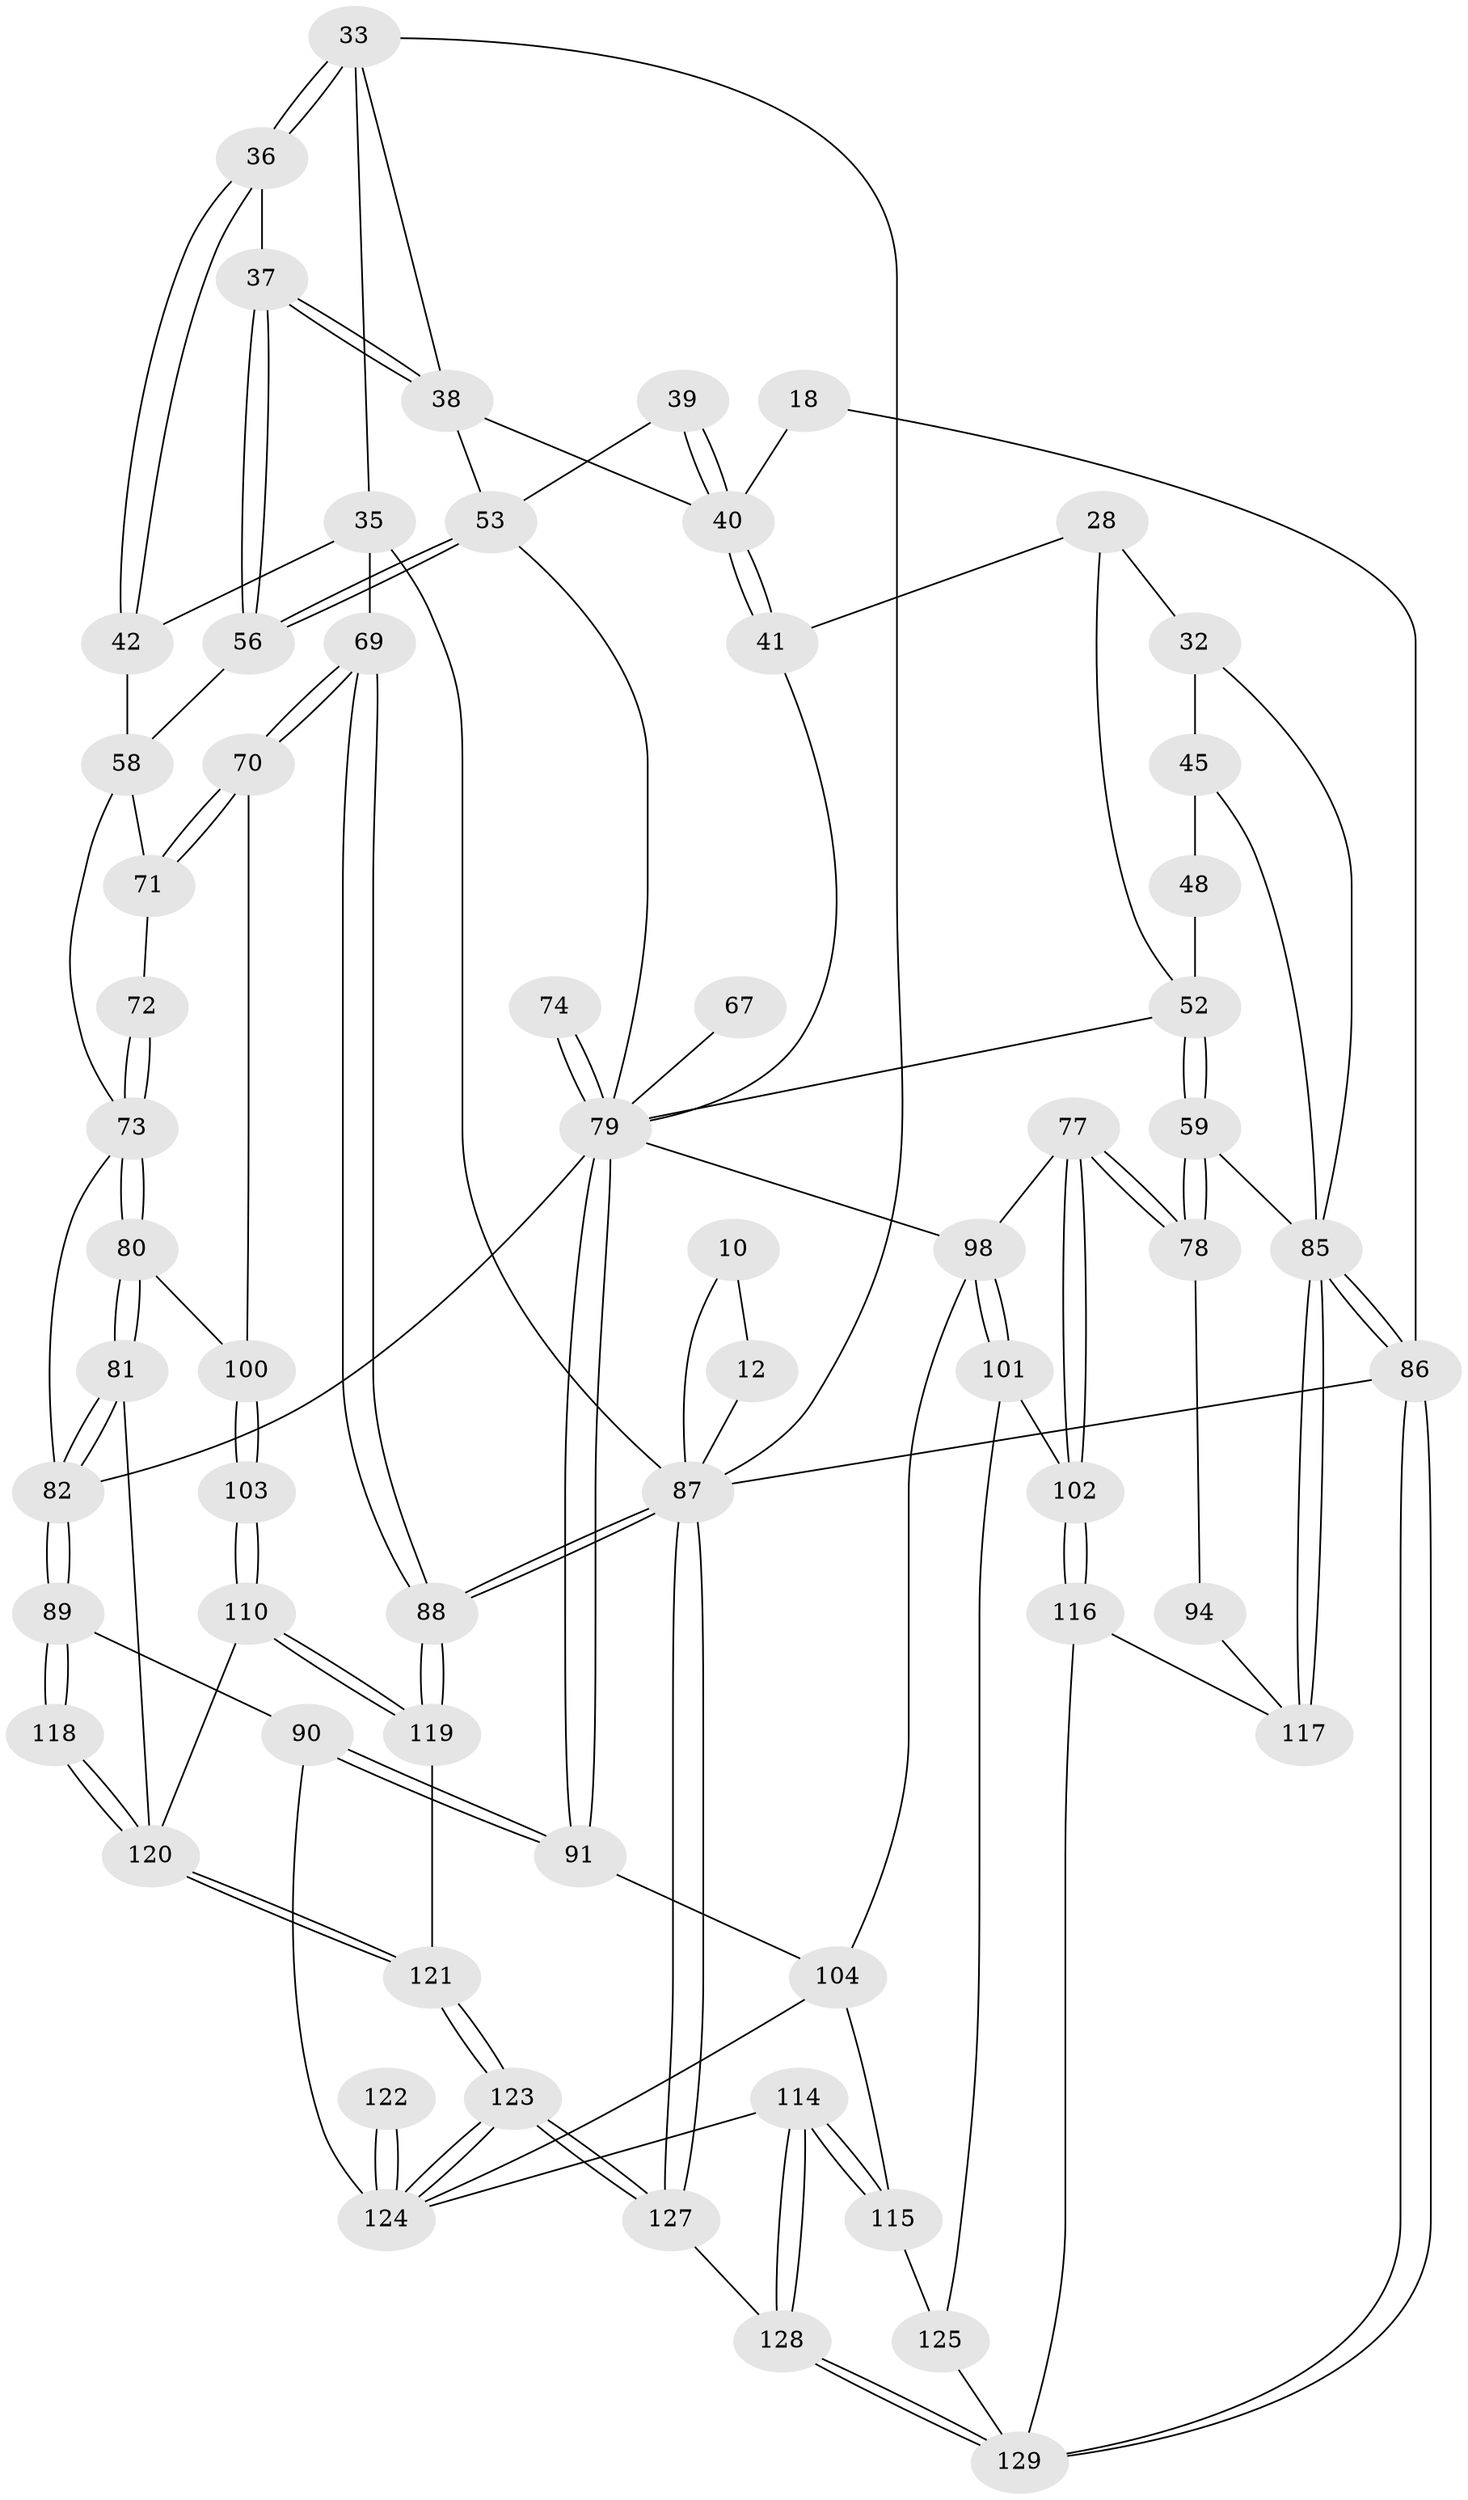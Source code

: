 // original degree distribution, {3: 0.03875968992248062, 5: 0.4883720930232558, 4: 0.2248062015503876, 6: 0.24806201550387597}
// Generated by graph-tools (version 1.1) at 2025/00/03/09/25 05:00:48]
// undirected, 64 vertices, 145 edges
graph export_dot {
graph [start="1"]
  node [color=gray90,style=filled];
  10 [pos="+0.9296877918998749+0.12445119127885304",super="+9"];
  12 [pos="+0.8527853140818549+0.12889429125886584"];
  18 [pos="+0.4231547477840246+0",super="+17"];
  28 [pos="+0.13332526599762395+0.3244489204849062",super="+21+27"];
  32 [pos="+0.12318634940164373+0.3266696398798834",super="+20"];
  33 [pos="+0.8002385668352687+0.31589595198740955",super="+29"];
  35 [pos="+1+0.40067931518028893",super="+34+15"];
  36 [pos="+0.787781054265576+0.4004829014097541"];
  37 [pos="+0.7775759229724208+0.40138801344687375"];
  38 [pos="+0.6411210651634262+0.39480010233765545",super="+30"];
  39 [pos="+0.49461388037997134+0.36015676790660356"];
  40 [pos="+0.3732197187723284+0.4368261621582989",super="+24+23+31"];
  41 [pos="+0.3692096217269162+0.44287450363207004",super="+26"];
  42 [pos="+0.8260852686522326+0.447483343099559"];
  45 [pos="+0+0.3678142884497582",super="+44"];
  48 [pos="+0.20186569996599768+0.48568622542245005"];
  52 [pos="+0.2347270162643005+0.5268658893236161",super="+47"];
  53 [pos="+0.5663421070879543+0.5205484784556336",super="+43"];
  56 [pos="+0.6478772682727288+0.5429372341421703"];
  58 [pos="+0.6682674470129709+0.5659257073655394",super="+57"];
  59 [pos="+0.16577234046056938+0.5892990153850186"];
  67 [pos="+0.4927933310299394+0.5860547323181396"];
  69 [pos="+1+0.7312632266280672"];
  70 [pos="+1+0.7201141091008373"];
  71 [pos="+0.8491978865982415+0.597481692231931"];
  72 [pos="+0.8224481682818903+0.6298008359493228"];
  73 [pos="+0.7890399048928525+0.6723664845003987",super="+63+62"];
  74 [pos="+0.4734654725862523+0.6692113375380342"];
  77 [pos="+0.21945717822330904+0.7474031223661994"];
  78 [pos="+0.20784836162241951+0.7380353523933055"];
  79 [pos="+0.5146124779969217+0.7105095499392593",super="+68+55+50+66+75"];
  80 [pos="+0.7674753362939017+0.7274544841663994"];
  81 [pos="+0.7562576776376799+0.7392558251462799"];
  82 [pos="+0.6996836360227746+0.7622470115213973",super="+64"];
  85 [pos="+0+1",super="+84"];
  86 [pos="+0+1",super="+16+8"];
  87 [pos="+1+1",super="+3+11+5+13"];
  88 [pos="+1+0.984853537990263"];
  89 [pos="+0.6672195111045234+0.7871351026155349"];
  90 [pos="+0.6557721404218176+0.7939136355296991"];
  91 [pos="+0.5146584087542407+0.71216719591716"];
  94 [pos="+0.10693598163204979+0.7851587218003921",super="+93"];
  98 [pos="+0.3900433862710752+0.7614905488239422",super="+76"];
  100 [pos="+0.8401744424386514+0.7711182472557218",super="+99"];
  101 [pos="+0.34694037607523814+0.8477651168507443"];
  102 [pos="+0.2504757940428711+0.8280681398107544"];
  103 [pos="+0.8704573564701588+0.8436686962073818"];
  104 [pos="+0.4871240680584389+0.7693232770525088",super="+97"];
  110 [pos="+0.8698451019656969+0.8541155958233222"];
  114 [pos="+0.4595938387791361+0.928201680018525"];
  115 [pos="+0.4497419148992125+0.9219795033579712",super="+105"];
  116 [pos="+0.19355361985444394+0.924019281657009"];
  117 [pos="+0.10757265516345704+0.8757753936526572",super="+96"];
  118 [pos="+0.7773194130191803+0.9060956469027157"];
  119 [pos="+0.9289891658594766+0.9074266017467114"];
  120 [pos="+0.7811417506697383+0.9237045171228392",super="+111+112"];
  121 [pos="+0.7747749110929875+0.9640012257710082"];
  122 [pos="+0.5784175671033502+0.9111902057754406"];
  123 [pos="+0.7006235548975167+1"];
  124 [pos="+0.6448510930557577+0.9243992085520935",super="+107+108+113"];
  125 [pos="+0.3657475147709783+0.8836877489566651",super="+106"];
  127 [pos="+0.6848625807290465+1"];
  128 [pos="+0.4928252137247584+1"];
  129 [pos="+0.20894533806059482+1",super="+126"];
  10 -- 12 [weight=2];
  10 -- 87 [weight=2];
  12 -- 87;
  18 -- 86 [weight=2];
  18 -- 40;
  28 -- 32 [weight=2];
  28 -- 41 [weight=2];
  28 -- 52;
  32 -- 45;
  32 -- 85;
  33 -- 36;
  33 -- 36;
  33 -- 35;
  33 -- 38;
  33 -- 87;
  35 -- 42;
  35 -- 69;
  35 -- 87 [weight=3];
  36 -- 37;
  36 -- 42;
  36 -- 42;
  37 -- 38;
  37 -- 38;
  37 -- 56;
  37 -- 56;
  38 -- 53;
  38 -- 40;
  39 -- 40 [weight=2];
  39 -- 40;
  39 -- 53;
  40 -- 41 [weight=2];
  40 -- 41;
  41 -- 79;
  42 -- 58;
  45 -- 48 [weight=2];
  45 -- 85;
  48 -- 52;
  52 -- 59;
  52 -- 59;
  52 -- 79;
  53 -- 56;
  53 -- 56;
  53 -- 79;
  56 -- 58;
  58 -- 71;
  58 -- 73;
  59 -- 78;
  59 -- 78;
  59 -- 85;
  67 -- 79 [weight=2];
  69 -- 70;
  69 -- 70;
  69 -- 88;
  69 -- 88;
  70 -- 71;
  70 -- 71;
  70 -- 100;
  71 -- 72;
  72 -- 73 [weight=2];
  72 -- 73;
  73 -- 80;
  73 -- 80;
  73 -- 82;
  74 -- 79 [weight=3];
  74 -- 79;
  77 -- 78;
  77 -- 78;
  77 -- 102;
  77 -- 102;
  77 -- 98;
  78 -- 94;
  79 -- 91;
  79 -- 91;
  79 -- 82;
  79 -- 98;
  80 -- 81;
  80 -- 81;
  80 -- 100;
  81 -- 82;
  81 -- 82;
  81 -- 120;
  82 -- 89;
  82 -- 89;
  85 -- 86 [weight=2];
  85 -- 86;
  85 -- 117 [weight=3];
  85 -- 117;
  86 -- 129;
  86 -- 129;
  86 -- 87 [weight=3];
  87 -- 88;
  87 -- 88;
  87 -- 127;
  87 -- 127;
  88 -- 119;
  88 -- 119;
  89 -- 90;
  89 -- 118;
  89 -- 118;
  90 -- 91;
  90 -- 91;
  90 -- 124;
  91 -- 104;
  94 -- 117 [weight=2];
  98 -- 101;
  98 -- 101;
  98 -- 104;
  100 -- 103 [weight=2];
  100 -- 103;
  101 -- 102;
  101 -- 125;
  102 -- 116;
  102 -- 116;
  103 -- 110;
  103 -- 110;
  104 -- 115;
  104 -- 124;
  110 -- 119;
  110 -- 119;
  110 -- 120;
  114 -- 115;
  114 -- 115;
  114 -- 128;
  114 -- 128;
  114 -- 124;
  115 -- 125 [weight=2];
  116 -- 117;
  116 -- 129;
  118 -- 120 [weight=2];
  118 -- 120;
  119 -- 121;
  120 -- 121;
  120 -- 121;
  121 -- 123;
  121 -- 123;
  122 -- 124 [weight=3];
  122 -- 124;
  123 -- 124;
  123 -- 124;
  123 -- 127;
  123 -- 127;
  125 -- 129;
  127 -- 128;
  128 -- 129;
  128 -- 129;
}
